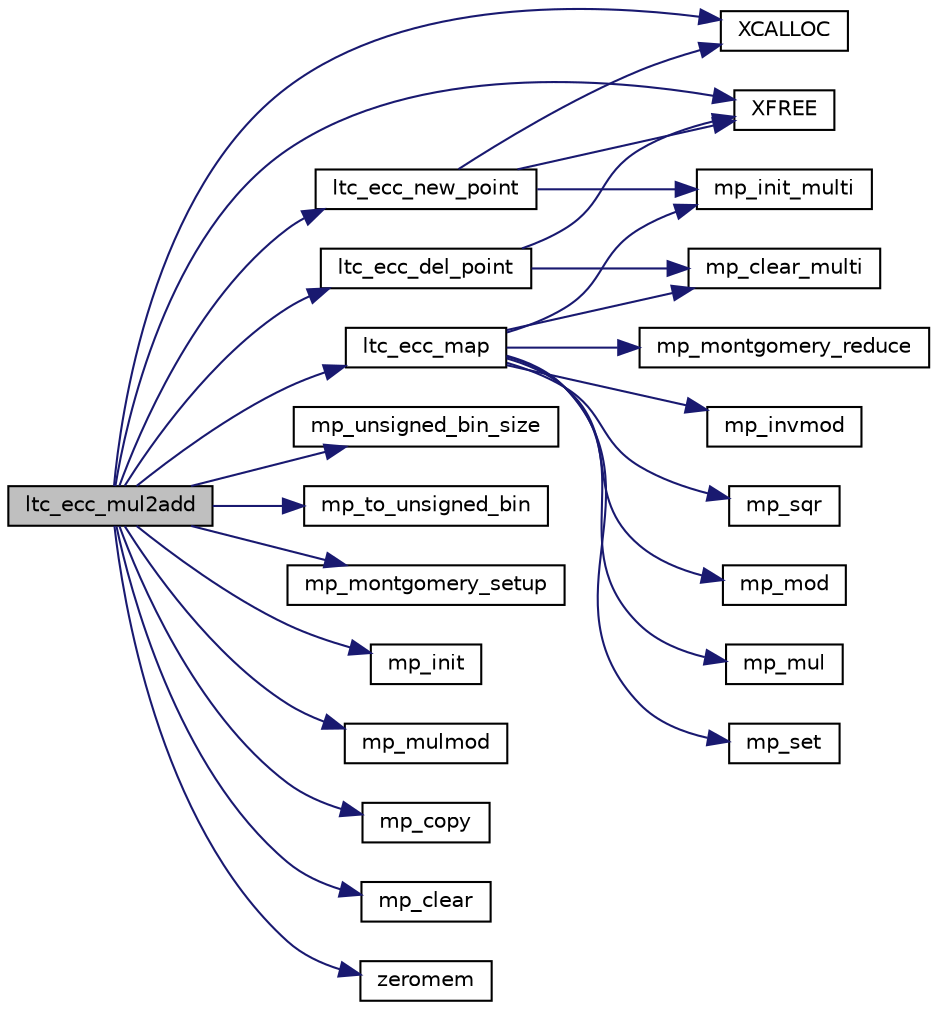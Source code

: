 digraph G
{
  edge [fontname="Helvetica",fontsize="10",labelfontname="Helvetica",labelfontsize="10"];
  node [fontname="Helvetica",fontsize="10",shape=record];
  rankdir="LR";
  Node1 [label="ltc_ecc_mul2add",height=0.2,width=0.4,color="black", fillcolor="grey75", style="filled" fontcolor="black"];
  Node1 -> Node2 [color="midnightblue",fontsize="10",style="solid",fontname="Helvetica"];
  Node2 [label="XCALLOC",height=0.2,width=0.4,color="black", fillcolor="white", style="filled",URL="$tomcrypt__cfg_8h.html#ad94b29ae88f7b69eafd047530165fca0"];
  Node1 -> Node3 [color="midnightblue",fontsize="10",style="solid",fontname="Helvetica"];
  Node3 [label="XFREE",height=0.2,width=0.4,color="black", fillcolor="white", style="filled",URL="$tomcrypt__cfg_8h.html#a044882d102936ed77052e9928e69397e"];
  Node1 -> Node4 [color="midnightblue",fontsize="10",style="solid",fontname="Helvetica"];
  Node4 [label="mp_unsigned_bin_size",height=0.2,width=0.4,color="black", fillcolor="white", style="filled",URL="$tommath_8h.html#a51d637e8f0c3b84b9ceb8c3426117cce"];
  Node1 -> Node5 [color="midnightblue",fontsize="10",style="solid",fontname="Helvetica"];
  Node5 [label="mp_to_unsigned_bin",height=0.2,width=0.4,color="black", fillcolor="white", style="filled",URL="$tommath_8h.html#a38636870a33413adbdf69e5cc220a3eb"];
  Node1 -> Node6 [color="midnightblue",fontsize="10",style="solid",fontname="Helvetica"];
  Node6 [label="ltc_ecc_new_point",height=0.2,width=0.4,color="black", fillcolor="white", style="filled",URL="$ltc__ecc__points_8c.html#a532af6ef2d0f6d1d8cd79e5f81e87cf8"];
  Node6 -> Node2 [color="midnightblue",fontsize="10",style="solid",fontname="Helvetica"];
  Node6 -> Node7 [color="midnightblue",fontsize="10",style="solid",fontname="Helvetica"];
  Node7 [label="mp_init_multi",height=0.2,width=0.4,color="black", fillcolor="white", style="filled",URL="$tommath_8h.html#aedf0449ac8e85bb6460b1d6a5b3f1e56"];
  Node6 -> Node3 [color="midnightblue",fontsize="10",style="solid",fontname="Helvetica"];
  Node1 -> Node8 [color="midnightblue",fontsize="10",style="solid",fontname="Helvetica"];
  Node8 [label="ltc_ecc_del_point",height=0.2,width=0.4,color="black", fillcolor="white", style="filled",URL="$ltc__ecc__points_8c.html#a4cef83a7c070c94ff78d4df10a7b624f"];
  Node8 -> Node9 [color="midnightblue",fontsize="10",style="solid",fontname="Helvetica"];
  Node9 [label="mp_clear_multi",height=0.2,width=0.4,color="black", fillcolor="white", style="filled",URL="$tommath_8h.html#a1a67757be676c7aff5bbaf4909423565"];
  Node8 -> Node3 [color="midnightblue",fontsize="10",style="solid",fontname="Helvetica"];
  Node1 -> Node10 [color="midnightblue",fontsize="10",style="solid",fontname="Helvetica"];
  Node10 [label="mp_montgomery_setup",height=0.2,width=0.4,color="black", fillcolor="white", style="filled",URL="$tommath_8h.html#ae95a3ac6ef026ac623da5c23686368df"];
  Node1 -> Node11 [color="midnightblue",fontsize="10",style="solid",fontname="Helvetica"];
  Node11 [label="mp_init",height=0.2,width=0.4,color="black", fillcolor="white", style="filled",URL="$tommath_8h.html#af40a43523654299f5178fb2d2d0c2211"];
  Node1 -> Node12 [color="midnightblue",fontsize="10",style="solid",fontname="Helvetica"];
  Node12 [label="mp_mulmod",height=0.2,width=0.4,color="black", fillcolor="white", style="filled",URL="$tommath_8h.html#ab3f7e691536b2c5a3c6e7fcd64b6edf5"];
  Node1 -> Node13 [color="midnightblue",fontsize="10",style="solid",fontname="Helvetica"];
  Node13 [label="mp_copy",height=0.2,width=0.4,color="black", fillcolor="white", style="filled",URL="$tommath_8h.html#a40137c186390668e7329fe8b4c169a81"];
  Node1 -> Node14 [color="midnightblue",fontsize="10",style="solid",fontname="Helvetica"];
  Node14 [label="ltc_ecc_map",height=0.2,width=0.4,color="black", fillcolor="white", style="filled",URL="$ltc__ecc__map_8c.html#af9f9d49f05241e41e2f8660afdaf7dac"];
  Node14 -> Node7 [color="midnightblue",fontsize="10",style="solid",fontname="Helvetica"];
  Node14 -> Node15 [color="midnightblue",fontsize="10",style="solid",fontname="Helvetica"];
  Node15 [label="mp_montgomery_reduce",height=0.2,width=0.4,color="black", fillcolor="white", style="filled",URL="$tommath_8h.html#aa4691085d3ea04afa015d348774d2870"];
  Node14 -> Node16 [color="midnightblue",fontsize="10",style="solid",fontname="Helvetica"];
  Node16 [label="mp_invmod",height=0.2,width=0.4,color="black", fillcolor="white", style="filled",URL="$tommath_8h.html#a1b5e0b1d11d0d42d3e220c7daf593dd8"];
  Node14 -> Node17 [color="midnightblue",fontsize="10",style="solid",fontname="Helvetica"];
  Node17 [label="mp_sqr",height=0.2,width=0.4,color="black", fillcolor="white", style="filled",URL="$tommath_8h.html#a9562eb810bfb1c9c35f76fd13cb12339"];
  Node14 -> Node18 [color="midnightblue",fontsize="10",style="solid",fontname="Helvetica"];
  Node18 [label="mp_mod",height=0.2,width=0.4,color="black", fillcolor="white", style="filled",URL="$tommath_8h.html#a46eaea3242919cb7535a083e457486e2"];
  Node14 -> Node19 [color="midnightblue",fontsize="10",style="solid",fontname="Helvetica"];
  Node19 [label="mp_mul",height=0.2,width=0.4,color="black", fillcolor="white", style="filled",URL="$tommath_8h.html#ada1a1daec73bc746301a0bef547382b3"];
  Node14 -> Node20 [color="midnightblue",fontsize="10",style="solid",fontname="Helvetica"];
  Node20 [label="mp_set",height=0.2,width=0.4,color="black", fillcolor="white", style="filled",URL="$tommath_8h.html#abb82602703676e63e203794a425d6254"];
  Node14 -> Node9 [color="midnightblue",fontsize="10",style="solid",fontname="Helvetica"];
  Node1 -> Node21 [color="midnightblue",fontsize="10",style="solid",fontname="Helvetica"];
  Node21 [label="mp_clear",height=0.2,width=0.4,color="black", fillcolor="white", style="filled",URL="$tommath_8h.html#a0d8af25cba8b03d5bc1256ef40e7a9a4"];
  Node1 -> Node22 [color="midnightblue",fontsize="10",style="solid",fontname="Helvetica"];
  Node22 [label="zeromem",height=0.2,width=0.4,color="black", fillcolor="white", style="filled",URL="$tomcrypt__misc_8h.html#a7ecf35c558d5f07c279cfc4f5231b655"];
}
